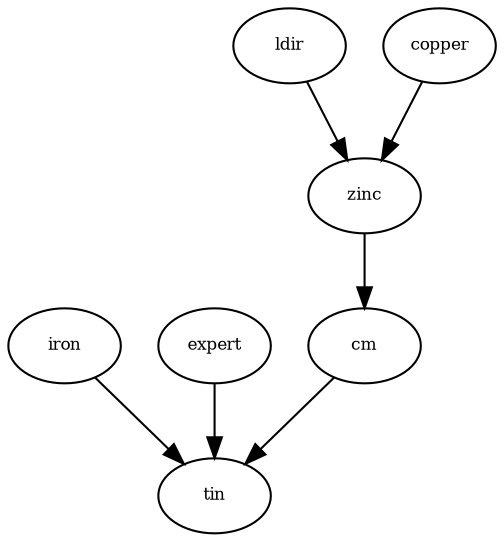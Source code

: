 digraph RGL__DirectedAdjacencyGraph {
    cm [
        fontsize = 8,
        label = cm
    ]

    tin [
        fontsize = 8,
        label = tin
    ]

    iron [
        fontsize = 8,
        label = iron
    ]

    expert [
        fontsize = 8,
        label = expert
    ]

    ldir [
        fontsize = 8,
        label = ldir
    ]

    zinc [
        fontsize = 8,
        label = zinc
    ]

    copper [
        fontsize = 8,
        label = copper
    ]

    cm -> tin [
        fontsize = 8
    ]

    iron -> tin [
        fontsize = 8
    ]

    expert -> tin [
        fontsize = 8
    ]

    ldir -> zinc [
        fontsize = 8
    ]

    zinc -> cm [
        fontsize = 8
    ]

    copper -> zinc [
        fontsize = 8
    ]
}
